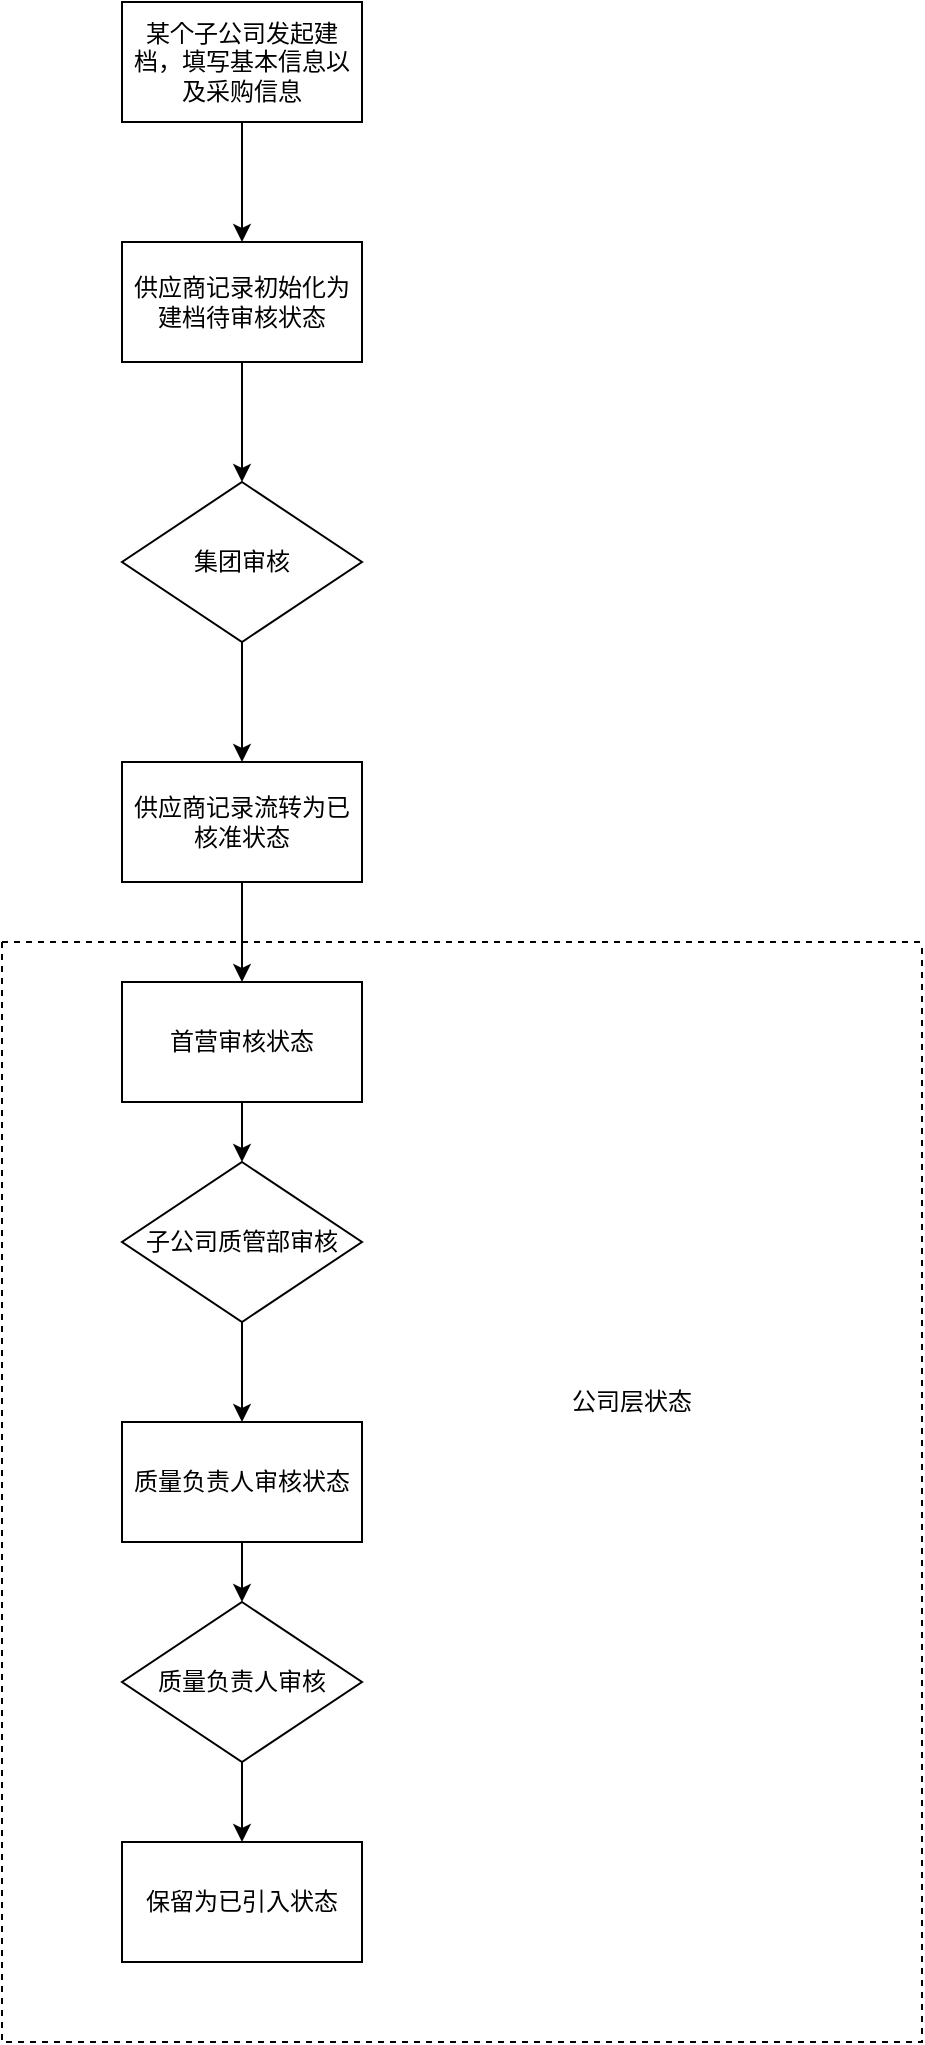 <mxfile version="14.7.6" type="github">
  <diagram id="JUoLyplBjpB3gphxths6" name="Page-1">
    <mxGraphModel dx="1422" dy="762" grid="1" gridSize="10" guides="1" tooltips="1" connect="1" arrows="1" fold="1" page="1" pageScale="1" pageWidth="827" pageHeight="1169" math="0" shadow="0">
      <root>
        <mxCell id="0" />
        <mxCell id="1" parent="0" />
        <mxCell id="AguCf1l3qL-BzieiZOaN-6" value="" style="edgeStyle=orthogonalEdgeStyle;rounded=0;orthogonalLoop=1;jettySize=auto;html=1;" edge="1" parent="1" source="AguCf1l3qL-BzieiZOaN-1" target="AguCf1l3qL-BzieiZOaN-3">
          <mxGeometry relative="1" as="geometry" />
        </mxCell>
        <mxCell id="AguCf1l3qL-BzieiZOaN-1" value="某个子公司发起建档，填写基本信息以及采购信息" style="rounded=0;whiteSpace=wrap;html=1;" vertex="1" parent="1">
          <mxGeometry x="120" y="200" width="120" height="60" as="geometry" />
        </mxCell>
        <mxCell id="AguCf1l3qL-BzieiZOaN-7" value="" style="edgeStyle=orthogonalEdgeStyle;rounded=0;orthogonalLoop=1;jettySize=auto;html=1;" edge="1" parent="1" source="AguCf1l3qL-BzieiZOaN-3" target="AguCf1l3qL-BzieiZOaN-4">
          <mxGeometry relative="1" as="geometry" />
        </mxCell>
        <mxCell id="AguCf1l3qL-BzieiZOaN-3" value="供应商记录初始化为建档待审核状态" style="rounded=0;whiteSpace=wrap;html=1;" vertex="1" parent="1">
          <mxGeometry x="120" y="320" width="120" height="60" as="geometry" />
        </mxCell>
        <mxCell id="AguCf1l3qL-BzieiZOaN-8" value="" style="edgeStyle=orthogonalEdgeStyle;rounded=0;orthogonalLoop=1;jettySize=auto;html=1;" edge="1" parent="1" source="AguCf1l3qL-BzieiZOaN-4" target="AguCf1l3qL-BzieiZOaN-5">
          <mxGeometry relative="1" as="geometry" />
        </mxCell>
        <mxCell id="AguCf1l3qL-BzieiZOaN-4" value="集团审核" style="rhombus;whiteSpace=wrap;html=1;" vertex="1" parent="1">
          <mxGeometry x="120" y="440" width="120" height="80" as="geometry" />
        </mxCell>
        <mxCell id="AguCf1l3qL-BzieiZOaN-16" style="edgeStyle=orthogonalEdgeStyle;rounded=0;orthogonalLoop=1;jettySize=auto;html=1;" edge="1" parent="1" source="AguCf1l3qL-BzieiZOaN-5" target="AguCf1l3qL-BzieiZOaN-13">
          <mxGeometry relative="1" as="geometry" />
        </mxCell>
        <mxCell id="AguCf1l3qL-BzieiZOaN-5" value="供应商记录流转为已核准状态" style="rounded=0;whiteSpace=wrap;html=1;" vertex="1" parent="1">
          <mxGeometry x="120" y="580" width="120" height="60" as="geometry" />
        </mxCell>
        <mxCell id="AguCf1l3qL-BzieiZOaN-12" value="" style="swimlane;startSize=0;dashed=1;fillColor=none;gradientColor=none;" vertex="1" parent="1">
          <mxGeometry x="60" y="670" width="460" height="550" as="geometry" />
        </mxCell>
        <mxCell id="AguCf1l3qL-BzieiZOaN-18" style="edgeStyle=orthogonalEdgeStyle;rounded=0;orthogonalLoop=1;jettySize=auto;html=1;entryX=0.5;entryY=0;entryDx=0;entryDy=0;" edge="1" parent="AguCf1l3qL-BzieiZOaN-12" source="AguCf1l3qL-BzieiZOaN-9" target="AguCf1l3qL-BzieiZOaN-10">
          <mxGeometry relative="1" as="geometry" />
        </mxCell>
        <mxCell id="AguCf1l3qL-BzieiZOaN-9" value="子公司质管部审核" style="rhombus;whiteSpace=wrap;html=1;fillColor=none;" vertex="1" parent="AguCf1l3qL-BzieiZOaN-12">
          <mxGeometry x="60" y="110" width="120" height="80" as="geometry" />
        </mxCell>
        <mxCell id="AguCf1l3qL-BzieiZOaN-20" style="edgeStyle=orthogonalEdgeStyle;rounded=0;orthogonalLoop=1;jettySize=auto;html=1;entryX=0.5;entryY=0;entryDx=0;entryDy=0;" edge="1" parent="AguCf1l3qL-BzieiZOaN-12" source="AguCf1l3qL-BzieiZOaN-10" target="AguCf1l3qL-BzieiZOaN-14">
          <mxGeometry relative="1" as="geometry" />
        </mxCell>
        <mxCell id="AguCf1l3qL-BzieiZOaN-10" value="质量负责人审核状态" style="rounded=0;whiteSpace=wrap;html=1;" vertex="1" parent="AguCf1l3qL-BzieiZOaN-12">
          <mxGeometry x="60" y="240" width="120" height="60" as="geometry" />
        </mxCell>
        <mxCell id="AguCf1l3qL-BzieiZOaN-17" style="edgeStyle=orthogonalEdgeStyle;rounded=0;orthogonalLoop=1;jettySize=auto;html=1;entryX=0.5;entryY=0;entryDx=0;entryDy=0;" edge="1" parent="AguCf1l3qL-BzieiZOaN-12" source="AguCf1l3qL-BzieiZOaN-13" target="AguCf1l3qL-BzieiZOaN-9">
          <mxGeometry relative="1" as="geometry" />
        </mxCell>
        <mxCell id="AguCf1l3qL-BzieiZOaN-13" value="首营审核状态" style="rounded=0;whiteSpace=wrap;html=1;" vertex="1" parent="AguCf1l3qL-BzieiZOaN-12">
          <mxGeometry x="60" y="20" width="120" height="60" as="geometry" />
        </mxCell>
        <mxCell id="AguCf1l3qL-BzieiZOaN-21" style="edgeStyle=orthogonalEdgeStyle;rounded=0;orthogonalLoop=1;jettySize=auto;html=1;entryX=0.5;entryY=0;entryDx=0;entryDy=0;" edge="1" parent="AguCf1l3qL-BzieiZOaN-12" source="AguCf1l3qL-BzieiZOaN-14" target="AguCf1l3qL-BzieiZOaN-15">
          <mxGeometry relative="1" as="geometry" />
        </mxCell>
        <mxCell id="AguCf1l3qL-BzieiZOaN-14" value="质量负责人审核" style="rhombus;whiteSpace=wrap;html=1;fillColor=none;gradientColor=none;" vertex="1" parent="AguCf1l3qL-BzieiZOaN-12">
          <mxGeometry x="60" y="330" width="120" height="80" as="geometry" />
        </mxCell>
        <mxCell id="AguCf1l3qL-BzieiZOaN-15" value="保留为已引入状态" style="rounded=0;whiteSpace=wrap;html=1;fillColor=none;gradientColor=none;" vertex="1" parent="AguCf1l3qL-BzieiZOaN-12">
          <mxGeometry x="60" y="450" width="120" height="60" as="geometry" />
        </mxCell>
        <mxCell id="AguCf1l3qL-BzieiZOaN-22" value="公司层状态" style="text;html=1;strokeColor=none;fillColor=none;align=center;verticalAlign=middle;whiteSpace=wrap;rounded=0;" vertex="1" parent="1">
          <mxGeometry x="290" y="890" width="170" height="20" as="geometry" />
        </mxCell>
      </root>
    </mxGraphModel>
  </diagram>
</mxfile>
